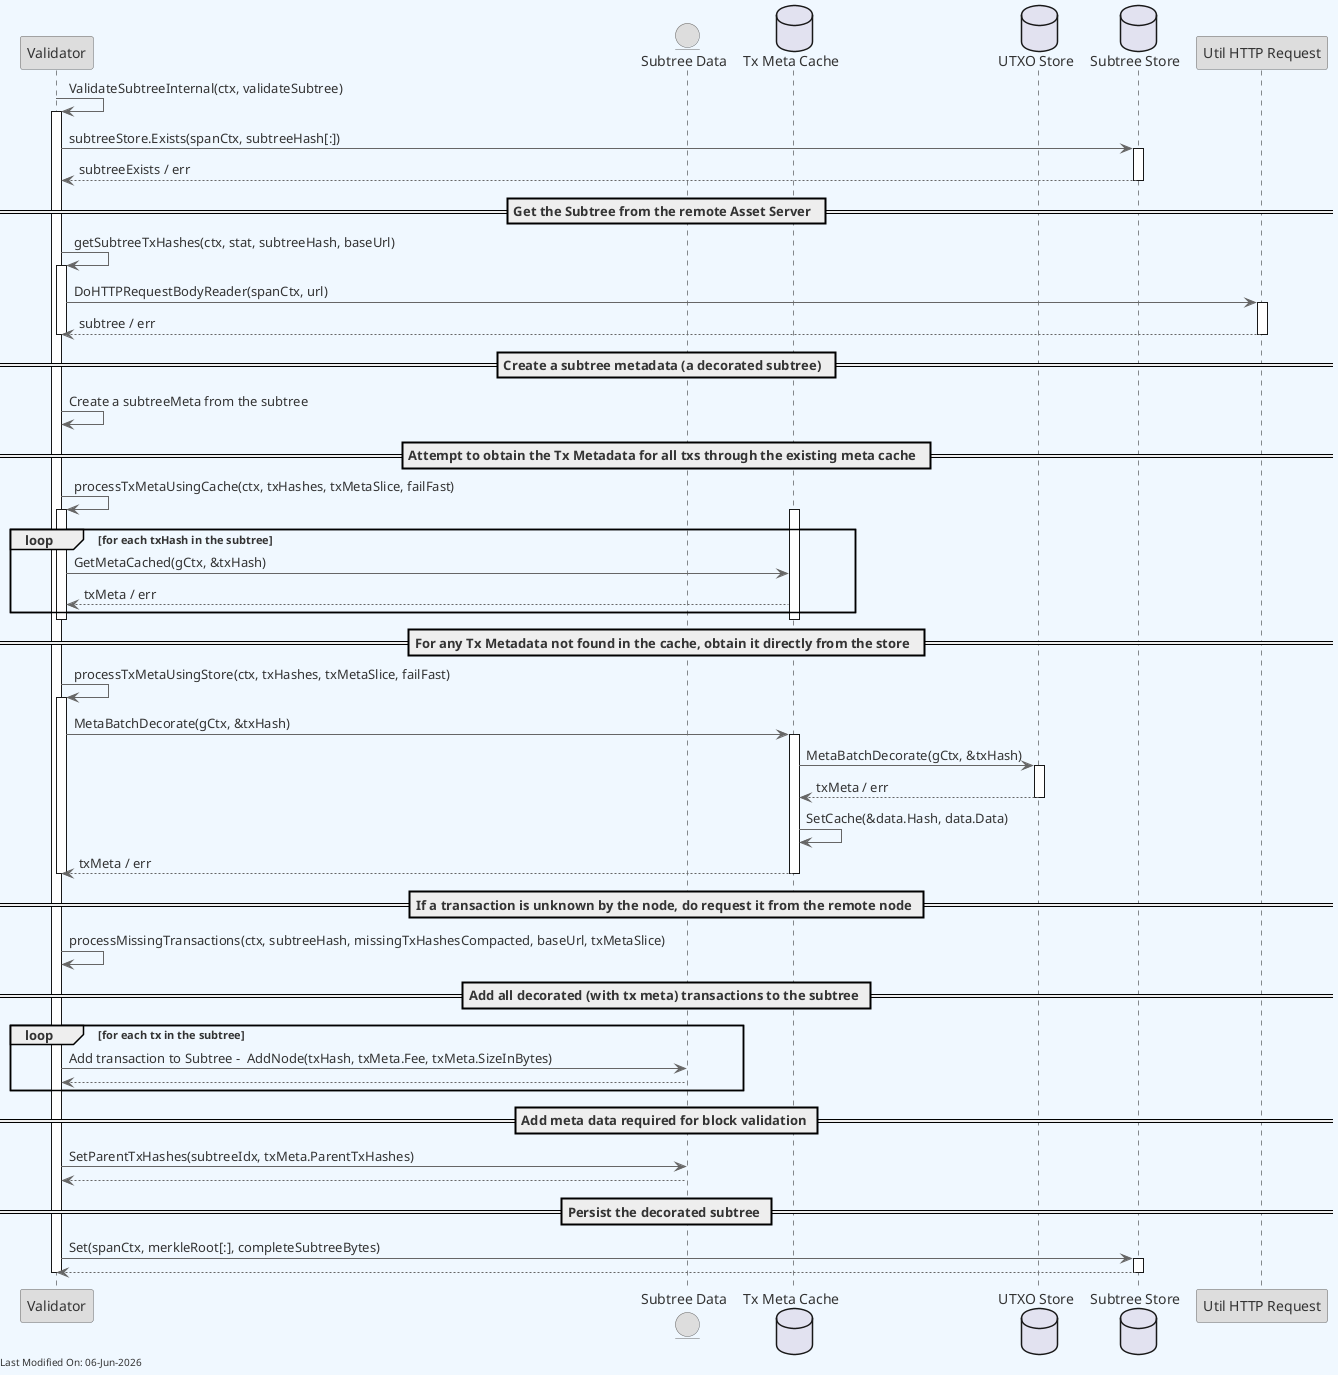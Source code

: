 @startuml
skinparam backgroundColor #F0F8FF
skinparam defaultFontColor #333333
skinparam arrowColor #666666

' Define borders for all elements
skinparam entity {
  BorderColor #666666
  BackgroundColor #DDDDDD
}

skinparam control {
  BorderColor #666666
  BackgroundColor #DDDDDD
}

skinparam participant {
  BorderColor #666666
  BackgroundColor #DDDDDD
}



participant "Validator" as ValidateSubtree
entity "Subtree Data" as SubtreeData
database "Tx Meta Cache" as TxMetaStore
database "UTXO Store" as UTXOStore
database "Subtree Store" as SubtreeStore
participant "Util HTTP Request" as Util


ValidateSubtree -> ValidateSubtree: ValidateSubtreeInternal(ctx, validateSubtree)

' Existing Sequence
activate ValidateSubtree

ValidateSubtree -> SubtreeStore: subtreeStore.Exists(spanCtx, subtreeHash[:])
activate SubtreeStore
SubtreeStore --> ValidateSubtree: subtreeExists / err
deactivate SubtreeStore

== Get the Subtree from the remote Asset Server  ==

ValidateSubtree -> ValidateSubtree: getSubtreeTxHashes(ctx, stat, subtreeHash, baseUrl)
activate ValidateSubtree

ValidateSubtree -> Util: DoHTTPRequestBodyReader(spanCtx, url)
activate Util
Util --> ValidateSubtree: subtree / err
deactivate Util

deactivate ValidateSubtree

== Create a subtree metadata (a decorated subtree)  ==

ValidateSubtree -> ValidateSubtree: Create a subtreeMeta from the subtree

== Attempt to obtain the Tx Metadata for all txs through the existing meta cache  ==

ValidateSubtree -> ValidateSubtree: processTxMetaUsingCache(ctx, txHashes, txMetaSlice, failFast)
activate ValidateSubtree

activate TxMetaStore
loop for each txHash in the subtree
   ValidateSubtree -> TxMetaStore: GetMetaCached(gCtx, &txHash)
    TxMetaStore --> ValidateSubtree: txMeta / err
end
deactivate TxMetaStore
deactivate ValidateSubtree

== For any Tx Metadata not found in the cache, obtain it directly from the store  ==

ValidateSubtree -> ValidateSubtree: processTxMetaUsingStore(ctx, txHashes, txMetaSlice, failFast)
activate ValidateSubtree

ValidateSubtree -> TxMetaStore: MetaBatchDecorate(gCtx, &txHash)
activate TxMetaStore

TxMetaStore -> UTXOStore: MetaBatchDecorate(gCtx, &txHash)
activate UTXOStore
UTXOStore --> TxMetaStore: txMeta / err
deactivate UTXOStore

TxMetaStore -> TxMetaStore: SetCache(&data.Hash, data.Data)

TxMetaStore --> ValidateSubtree: txMeta / err
deactivate TxMetaStore

deactivate ValidateSubtree

== If a transaction is unknown by the node, do request it from the remote node ==


ValidateSubtree -> ValidateSubtree: processMissingTransactions(ctx, subtreeHash, missingTxHashesCompacted, baseUrl, txMetaSlice)

== Add all decorated (with tx meta) transactions to the subtree ==

loop for each tx in the subtree
ValidateSubtree -> SubtreeData: Add transaction to Subtree -  AddNode(txHash, txMeta.Fee, txMeta.SizeInBytes)
SubtreeData --> ValidateSubtree
end

== Add meta data required for block validation ==

ValidateSubtree -> SubtreeData: SetParentTxHashes(subtreeIdx, txMeta.ParentTxHashes)
SubtreeData --> ValidateSubtree

== Persist the decorated subtree ==
ValidateSubtree -> SubtreeStore: Set(spanCtx, merkleRoot[:], completeSubtreeBytes)
activate SubtreeStore
SubtreeStore --> ValidateSubtree
deactivate SubtreeStore

deactivate ValidateSubtree

left footer Last Modified On: %date("dd-MMM-yyyy")

@enduml
